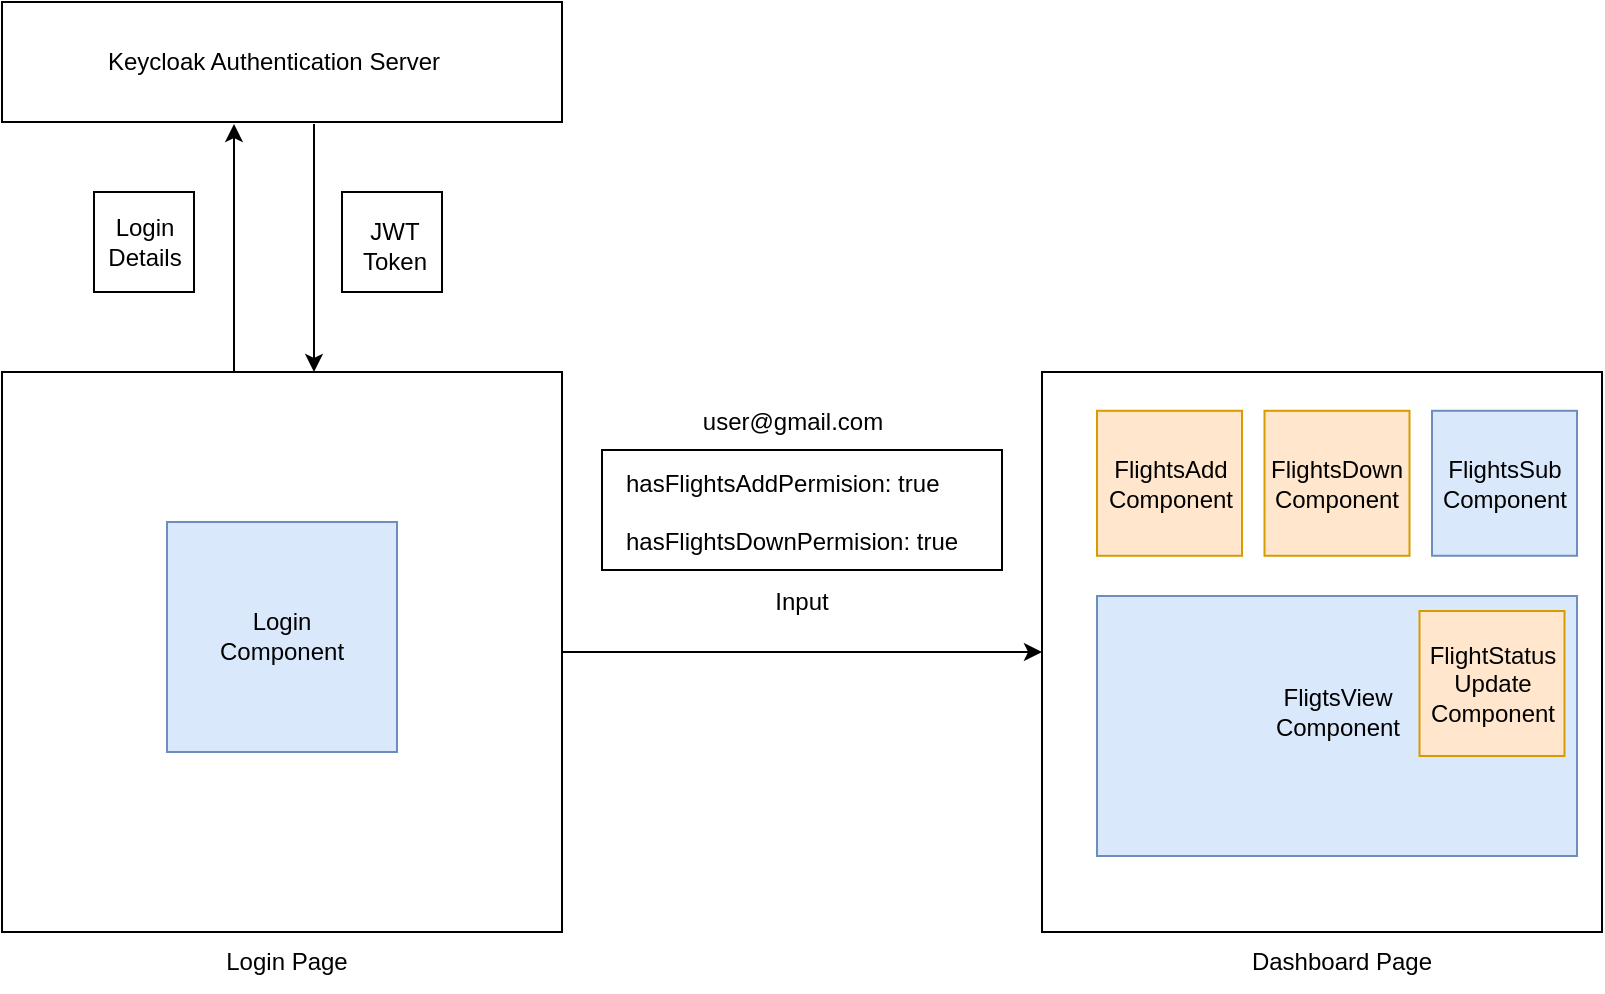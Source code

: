 <mxfile version="21.6.6" type="github" pages="2">
  <diagram name="Page-1" id="Gffe8G346MC-sbOflWHO">
    <mxGraphModel dx="954" dy="586" grid="1" gridSize="10" guides="1" tooltips="1" connect="1" arrows="1" fold="1" page="1" pageScale="1" pageWidth="850" pageHeight="1100" math="0" shadow="0">
      <root>
        <mxCell id="0" />
        <mxCell id="1" parent="0" />
        <mxCell id="YVuwnPP_vi3sLp1GF6mC-22" style="edgeStyle=orthogonalEdgeStyle;rounded=0;orthogonalLoop=1;jettySize=auto;html=1;exitX=1;exitY=0.5;exitDx=0;exitDy=0;entryX=0;entryY=0.5;entryDx=0;entryDy=0;" parent="1" source="YVuwnPP_vi3sLp1GF6mC-1" target="YVuwnPP_vi3sLp1GF6mC-10" edge="1">
          <mxGeometry relative="1" as="geometry" />
        </mxCell>
        <mxCell id="YVuwnPP_vi3sLp1GF6mC-37" style="edgeStyle=orthogonalEdgeStyle;rounded=0;orthogonalLoop=1;jettySize=auto;html=1;exitX=0.25;exitY=0;exitDx=0;exitDy=0;entryX=0.25;entryY=1;entryDx=0;entryDy=0;" parent="1" edge="1">
          <mxGeometry relative="1" as="geometry">
            <mxPoint x="140" y="280" as="sourcePoint" />
            <mxPoint x="140" y="156" as="targetPoint" />
          </mxGeometry>
        </mxCell>
        <mxCell id="YVuwnPP_vi3sLp1GF6mC-1" value="" style="whiteSpace=wrap;html=1;aspect=fixed;" parent="1" vertex="1">
          <mxGeometry x="24" y="280" width="280" height="280" as="geometry" />
        </mxCell>
        <mxCell id="YVuwnPP_vi3sLp1GF6mC-4" value="Login Page" style="text;html=1;strokeColor=none;fillColor=none;align=center;verticalAlign=middle;whiteSpace=wrap;rounded=0;" parent="1" vertex="1">
          <mxGeometry x="124" y="560" width="85" height="30" as="geometry" />
        </mxCell>
        <mxCell id="YVuwnPP_vi3sLp1GF6mC-5" value="" style="whiteSpace=wrap;html=1;aspect=fixed;fillColor=#dae8fc;strokeColor=#6c8ebf;" parent="1" vertex="1">
          <mxGeometry x="106.5" y="355" width="115" height="115" as="geometry" />
        </mxCell>
        <mxCell id="YVuwnPP_vi3sLp1GF6mC-6" value="Login Component" style="text;html=1;strokeColor=none;fillColor=none;align=center;verticalAlign=middle;whiteSpace=wrap;rounded=0;" parent="1" vertex="1">
          <mxGeometry x="134" y="396.5" width="60" height="30" as="geometry" />
        </mxCell>
        <mxCell id="YVuwnPP_vi3sLp1GF6mC-10" value="" style="whiteSpace=wrap;html=1;aspect=fixed;" parent="1" vertex="1">
          <mxGeometry x="544" y="280" width="280" height="280" as="geometry" />
        </mxCell>
        <mxCell id="YVuwnPP_vi3sLp1GF6mC-14" value="FlightsDown&lt;br&gt;Component" style="whiteSpace=wrap;html=1;aspect=fixed;fillColor=#ffe6cc;strokeColor=#d79b00;" parent="1" vertex="1">
          <mxGeometry x="655.25" y="299.39" width="72.5" height="72.5" as="geometry" />
        </mxCell>
        <mxCell id="YVuwnPP_vi3sLp1GF6mC-15" value="" style="rounded=0;whiteSpace=wrap;html=1;fillColor=#dae8fc;strokeColor=#6c8ebf;" parent="1" vertex="1">
          <mxGeometry x="571.5" y="392" width="240" height="130" as="geometry" />
        </mxCell>
        <mxCell id="YVuwnPP_vi3sLp1GF6mC-16" value="Dashboard Page" style="text;html=1;strokeColor=none;fillColor=none;align=center;verticalAlign=middle;whiteSpace=wrap;rounded=0;" parent="1" vertex="1">
          <mxGeometry x="634" y="560" width="120" height="30" as="geometry" />
        </mxCell>
        <mxCell id="YVuwnPP_vi3sLp1GF6mC-17" value="FligtsView Component" style="text;html=1;strokeColor=none;fillColor=none;align=center;verticalAlign=middle;whiteSpace=wrap;rounded=0;" parent="1" vertex="1">
          <mxGeometry x="646.5" y="430" width="90" height="40" as="geometry" />
        </mxCell>
        <mxCell id="YVuwnPP_vi3sLp1GF6mC-19" value="FlightsSub&lt;br&gt;Component" style="whiteSpace=wrap;html=1;aspect=fixed;fillColor=#dae8fc;strokeColor=#6c8ebf;" parent="1" vertex="1">
          <mxGeometry x="739" y="299.39" width="72.5" height="72.5" as="geometry" />
        </mxCell>
        <mxCell id="YVuwnPP_vi3sLp1GF6mC-20" value="FlightsAdd&lt;br&gt;Component" style="whiteSpace=wrap;html=1;aspect=fixed;fillColor=#ffe6cc;strokeColor=#d79b00;" parent="1" vertex="1">
          <mxGeometry x="571.5" y="299.39" width="72.5" height="72.5" as="geometry" />
        </mxCell>
        <mxCell id="YVuwnPP_vi3sLp1GF6mC-26" value="" style="rounded=0;whiteSpace=wrap;html=1;" parent="1" vertex="1">
          <mxGeometry x="324" y="319" width="200" height="60" as="geometry" />
        </mxCell>
        <mxCell id="YVuwnPP_vi3sLp1GF6mC-28" value="hasFlightsAddPermision: true&lt;br&gt;&lt;br&gt;hasFlightsDownPermision: true" style="text;html=1;strokeColor=none;fillColor=none;align=left;verticalAlign=middle;whiteSpace=wrap;rounded=0;" parent="1" vertex="1">
          <mxGeometry x="334" y="320" width="180" height="60" as="geometry" />
        </mxCell>
        <mxCell id="YVuwnPP_vi3sLp1GF6mC-29" value="Input" style="text;html=1;strokeColor=none;fillColor=none;align=center;verticalAlign=middle;whiteSpace=wrap;rounded=0;" parent="1" vertex="1">
          <mxGeometry x="394" y="380" width="60" height="30" as="geometry" />
        </mxCell>
        <mxCell id="YVuwnPP_vi3sLp1GF6mC-30" value="user@gmail.com" style="text;html=1;align=center;verticalAlign=middle;resizable=0;points=[];autosize=1;strokeColor=none;fillColor=none;" parent="1" vertex="1">
          <mxGeometry x="364" y="290" width="110" height="30" as="geometry" />
        </mxCell>
        <mxCell id="YVuwnPP_vi3sLp1GF6mC-36" style="edgeStyle=orthogonalEdgeStyle;rounded=0;orthogonalLoop=1;jettySize=auto;html=1;exitX=0.5;exitY=1;exitDx=0;exitDy=0;" parent="1" edge="1">
          <mxGeometry relative="1" as="geometry">
            <mxPoint x="180" y="156" as="sourcePoint" />
            <mxPoint x="180" y="280" as="targetPoint" />
          </mxGeometry>
        </mxCell>
        <mxCell id="YVuwnPP_vi3sLp1GF6mC-33" value="" style="rounded=0;whiteSpace=wrap;html=1;" parent="1" vertex="1">
          <mxGeometry x="24" y="95" width="280" height="60" as="geometry" />
        </mxCell>
        <mxCell id="YVuwnPP_vi3sLp1GF6mC-39" value="" style="whiteSpace=wrap;html=1;aspect=fixed;" parent="1" vertex="1">
          <mxGeometry x="194" y="190" width="50" height="50" as="geometry" />
        </mxCell>
        <mxCell id="YVuwnPP_vi3sLp1GF6mC-40" value="JWT &lt;br&gt;Token" style="text;html=1;strokeColor=none;fillColor=none;align=center;verticalAlign=middle;whiteSpace=wrap;rounded=0;" parent="1" vertex="1">
          <mxGeometry x="200" y="202.5" width="41" height="28.5" as="geometry" />
        </mxCell>
        <mxCell id="YVuwnPP_vi3sLp1GF6mC-44" value="" style="whiteSpace=wrap;html=1;aspect=fixed;" parent="1" vertex="1">
          <mxGeometry x="70" y="190" width="50" height="50" as="geometry" />
        </mxCell>
        <mxCell id="YVuwnPP_vi3sLp1GF6mC-45" value="Login&lt;br&gt;Details" style="text;html=1;strokeColor=none;fillColor=none;align=center;verticalAlign=middle;whiteSpace=wrap;rounded=0;" parent="1" vertex="1">
          <mxGeometry x="77.5" y="200" width="35" height="30" as="geometry" />
        </mxCell>
        <mxCell id="ycXDo4jQV8SaUsR_zP4D-1" value="FlightStatus&lt;br&gt;Update&lt;br&gt;Component" style="whiteSpace=wrap;html=1;aspect=fixed;fillColor=#ffe6cc;strokeColor=#d79b00;" vertex="1" parent="1">
          <mxGeometry x="732.75" y="399.5" width="72.5" height="72.5" as="geometry" />
        </mxCell>
        <mxCell id="ycXDo4jQV8SaUsR_zP4D-3" value="Keycloak Authentication Server" style="text;html=1;strokeColor=none;fillColor=none;align=center;verticalAlign=middle;whiteSpace=wrap;rounded=0;" vertex="1" parent="1">
          <mxGeometry x="40" y="110" width="240" height="30" as="geometry" />
        </mxCell>
      </root>
    </mxGraphModel>
  </diagram>
  <diagram id="9KOBDQM0HargLcvKK8-H" name="Page-2">
    <mxGraphModel dx="1804" dy="1686" grid="1" gridSize="10" guides="1" tooltips="1" connect="1" arrows="1" fold="1" page="1" pageScale="1" pageWidth="850" pageHeight="1100" math="0" shadow="0">
      <root>
        <mxCell id="0" />
        <mxCell id="1" parent="0" />
        <mxCell id="SImb_6ckYG8mb7-BOLM_-6" value="" style="edgeStyle=orthogonalEdgeStyle;rounded=0;orthogonalLoop=1;jettySize=auto;html=1;" edge="1" parent="1" source="SImb_6ckYG8mb7-BOLM_-4" target="SImb_6ckYG8mb7-BOLM_-5">
          <mxGeometry relative="1" as="geometry" />
        </mxCell>
        <mxCell id="ogkIy6N52XlVA3UfWJZ5-8" style="edgeStyle=orthogonalEdgeStyle;rounded=0;orthogonalLoop=1;jettySize=auto;html=1;exitX=0.5;exitY=1;exitDx=0;exitDy=0;entryX=0;entryY=0.5;entryDx=0;entryDy=0;" edge="1" parent="1" source="SImb_6ckYG8mb7-BOLM_-4" target="ogkIy6N52XlVA3UfWJZ5-1">
          <mxGeometry relative="1" as="geometry" />
        </mxCell>
        <mxCell id="SImb_6ckYG8mb7-BOLM_-4" value="User" style="rounded=0;whiteSpace=wrap;html=1;" vertex="1" parent="1">
          <mxGeometry x="40" y="-920" width="120" height="40" as="geometry" />
        </mxCell>
        <mxCell id="ogkIy6N52XlVA3UfWJZ5-35" style="edgeStyle=orthogonalEdgeStyle;rounded=0;orthogonalLoop=1;jettySize=auto;html=1;exitX=1;exitY=0.5;exitDx=0;exitDy=0;" edge="1" parent="1" source="SImb_6ckYG8mb7-BOLM_-5">
          <mxGeometry relative="1" as="geometry">
            <mxPoint x="590" y="-900" as="targetPoint" />
          </mxGeometry>
        </mxCell>
        <mxCell id="SImb_6ckYG8mb7-BOLM_-5" value="Home&lt;br&gt;Page" style="whiteSpace=wrap;html=1;aspect=fixed;" vertex="1" parent="1">
          <mxGeometry x="220" y="-940" width="80" height="80" as="geometry" />
        </mxCell>
        <mxCell id="SImb_6ckYG8mb7-BOLM_-7" value="Client Web App" style="text;html=1;align=center;verticalAlign=middle;resizable=0;points=[];autosize=1;strokeColor=none;fillColor=none;" vertex="1" parent="1">
          <mxGeometry x="205" y="-865" width="110" height="30" as="geometry" />
        </mxCell>
        <mxCell id="ogkIy6N52XlVA3UfWJZ5-39" style="edgeStyle=orthogonalEdgeStyle;rounded=0;orthogonalLoop=1;jettySize=auto;html=1;exitX=0.5;exitY=0;exitDx=0;exitDy=0;entryX=1;entryY=0.5;entryDx=0;entryDy=0;" edge="1" parent="1" source="SImb_6ckYG8mb7-BOLM_-8" target="ogkIy6N52XlVA3UfWJZ5-1">
          <mxGeometry relative="1" as="geometry" />
        </mxCell>
        <mxCell id="ogkIy6N52XlVA3UfWJZ5-42" style="edgeStyle=orthogonalEdgeStyle;rounded=0;orthogonalLoop=1;jettySize=auto;html=1;exitX=0.25;exitY=0;exitDx=0;exitDy=0;entryX=1;entryY=0.5;entryDx=0;entryDy=0;" edge="1" parent="1">
          <mxGeometry relative="1" as="geometry">
            <mxPoint x="593.75" y="-709.995" as="sourcePoint" />
            <mxPoint x="282" y="-678.37" as="targetPoint" />
            <Array as="points">
              <mxPoint x="594" y="-678" />
            </Array>
          </mxGeometry>
        </mxCell>
        <mxCell id="SImb_6ckYG8mb7-BOLM_-8" value="Keycloak Authentication Server" style="shape=process;whiteSpace=wrap;html=1;backgroundOutline=1;rotation=-90;" vertex="1" parent="1">
          <mxGeometry x="465" y="-836" width="317.5" height="60" as="geometry" />
        </mxCell>
        <mxCell id="ogkIy6N52XlVA3UfWJZ5-40" style="edgeStyle=orthogonalEdgeStyle;rounded=0;orthogonalLoop=1;jettySize=auto;html=1;exitX=1;exitY=0.75;exitDx=0;exitDy=0;" edge="1" parent="1" source="ogkIy6N52XlVA3UfWJZ5-1">
          <mxGeometry relative="1" as="geometry">
            <mxPoint x="590" y="-777" as="targetPoint" />
          </mxGeometry>
        </mxCell>
        <mxCell id="ogkIy6N52XlVA3UfWJZ5-1" value="" style="whiteSpace=wrap;html=1;aspect=fixed;" vertex="1" parent="1">
          <mxGeometry x="360" y="-860" width="110" height="110" as="geometry" />
        </mxCell>
        <mxCell id="ogkIy6N52XlVA3UfWJZ5-4" value="&lt;b&gt;Keycloak SSO&lt;/b&gt;" style="text;html=1;align=center;verticalAlign=middle;resizable=0;points=[];autosize=1;strokeColor=none;fillColor=none;" vertex="1" parent="1">
          <mxGeometry x="365" y="-755" width="100" height="30" as="geometry" />
        </mxCell>
        <mxCell id="ogkIy6N52XlVA3UfWJZ5-5" value="Login&lt;br&gt;Page" style="whiteSpace=wrap;html=1;aspect=fixed;" vertex="1" parent="1">
          <mxGeometry x="380" y="-840" width="70" height="70" as="geometry" />
        </mxCell>
        <mxCell id="ogkIy6N52XlVA3UfWJZ5-27" value="Authenticate &lt;br&gt;user and Authorize&lt;br&gt;based on defined&amp;nbsp;&lt;br&gt;roles" style="text;html=1;align=left;verticalAlign=middle;resizable=0;points=[];autosize=1;strokeColor=none;fillColor=none;" vertex="1" parent="1">
          <mxGeometry x="690" y="-886" width="120" height="70" as="geometry" />
        </mxCell>
        <mxCell id="ogkIy6N52XlVA3UfWJZ5-28" value="username / password" style="text;html=1;align=center;verticalAlign=middle;resizable=0;points=[];autosize=1;strokeColor=none;fillColor=none;" vertex="1" parent="1">
          <mxGeometry x="142" y="-828" width="140" height="30" as="geometry" />
        </mxCell>
        <mxCell id="ogkIy6N52XlVA3UfWJZ5-29" value="selan =&amp;gt; admin" style="text;html=1;strokeColor=none;fillColor=none;align=left;verticalAlign=middle;whiteSpace=wrap;rounded=0;" vertex="1" parent="1">
          <mxGeometry x="700" y="-790" width="110" height="30" as="geometry" />
        </mxCell>
        <mxCell id="ogkIy6N52XlVA3UfWJZ5-30" value="deemantha =&amp;gt; user" style="text;html=1;strokeColor=none;fillColor=none;align=center;verticalAlign=middle;whiteSpace=wrap;rounded=0;" vertex="1" parent="1">
          <mxGeometry x="700" y="-760" width="110" height="30" as="geometry" />
        </mxCell>
        <mxCell id="ogkIy6N52XlVA3UfWJZ5-45" value="Redirect to client app with &lt;b&gt;roles&lt;/b&gt;" style="text;html=1;strokeColor=none;fillColor=none;align=center;verticalAlign=middle;whiteSpace=wrap;rounded=0;" vertex="1" parent="1">
          <mxGeometry x="352" y="-705" width="180" height="30" as="geometry" />
        </mxCell>
        <mxCell id="ogkIy6N52XlVA3UfWJZ5-49" value="Authenticate" style="text;html=1;strokeColor=none;fillColor=none;align=center;verticalAlign=middle;whiteSpace=wrap;rounded=0;" vertex="1" parent="1">
          <mxGeometry x="500" y="-781" width="60" height="30" as="geometry" />
        </mxCell>
        <mxCell id="ogkIy6N52XlVA3UfWJZ5-50" value="Return SSO" style="text;html=1;strokeColor=none;fillColor=none;align=center;verticalAlign=middle;whiteSpace=wrap;rounded=0;" vertex="1" parent="1">
          <mxGeometry x="500" y="-830" width="70" height="30" as="geometry" />
        </mxCell>
        <mxCell id="GH33mf6JBHMJBUTD5oJG-17" style="edgeStyle=orthogonalEdgeStyle;rounded=0;orthogonalLoop=1;jettySize=auto;html=1;exitX=1;exitY=0.75;exitDx=0;exitDy=0;entryX=-0.05;entryY=0.44;entryDx=0;entryDy=0;entryPerimeter=0;" edge="1" parent="1" source="GH33mf6JBHMJBUTD5oJG-1" target="GH33mf6JBHMJBUTD5oJG-11">
          <mxGeometry relative="1" as="geometry" />
        </mxCell>
        <mxCell id="GH33mf6JBHMJBUTD5oJG-1" value="" style="whiteSpace=wrap;html=1;aspect=fixed;" vertex="1" parent="1">
          <mxGeometry x="10" y="-776" width="270" height="270" as="geometry" />
        </mxCell>
        <mxCell id="GH33mf6JBHMJBUTD5oJG-2" value="FlightsDown&lt;br&gt;Component&lt;br&gt;&lt;b&gt;isAdmin&lt;/b&gt;" style="whiteSpace=wrap;html=1;aspect=fixed;fillColor=#ffe6cc;strokeColor=#d79b00;" vertex="1" parent="1">
          <mxGeometry x="111.25" y="-756.61" width="72.5" height="72.5" as="geometry" />
        </mxCell>
        <mxCell id="GH33mf6JBHMJBUTD5oJG-3" value="" style="rounded=0;whiteSpace=wrap;html=1;fillColor=#dae8fc;strokeColor=#6c8ebf;" vertex="1" parent="1">
          <mxGeometry x="27.5" y="-664" width="240" height="130" as="geometry" />
        </mxCell>
        <mxCell id="GH33mf6JBHMJBUTD5oJG-4" value="FlightsSub&lt;br&gt;Component" style="whiteSpace=wrap;html=1;aspect=fixed;fillColor=#dae8fc;strokeColor=#6c8ebf;" vertex="1" parent="1">
          <mxGeometry x="195" y="-756.61" width="72.5" height="72.5" as="geometry" />
        </mxCell>
        <mxCell id="GH33mf6JBHMJBUTD5oJG-5" value="FlightsAdd&lt;br&gt;Component&lt;br&gt;&lt;b&gt;isAdmin&lt;/b&gt;" style="whiteSpace=wrap;html=1;aspect=fixed;fillColor=#ffe6cc;strokeColor=#d79b00;" vertex="1" parent="1">
          <mxGeometry x="27.5" y="-756.61" width="72.5" height="72.5" as="geometry" />
        </mxCell>
        <mxCell id="GH33mf6JBHMJBUTD5oJG-6" value="FlightStatus&lt;br&gt;Update&lt;br&gt;Component&lt;br&gt;&lt;b&gt;isAdmin&lt;/b&gt;" style="whiteSpace=wrap;html=1;aspect=fixed;fillColor=#ffe6cc;strokeColor=#d79b00;" vertex="1" parent="1">
          <mxGeometry x="188.75" y="-656.5" width="72.5" height="72.5" as="geometry" />
        </mxCell>
        <mxCell id="GH33mf6JBHMJBUTD5oJG-7" value="Dashboard Page" style="text;html=1;align=center;verticalAlign=middle;resizable=0;points=[];autosize=1;strokeColor=none;fillColor=none;" vertex="1" parent="1">
          <mxGeometry x="78.75" y="-506" width="110" height="30" as="geometry" />
        </mxCell>
        <mxCell id="GH33mf6JBHMJBUTD5oJG-9" value="&amp;nbsp;Role Based Access Control Mechanism" style="text;html=1;align=center;verticalAlign=middle;resizable=0;points=[];autosize=1;strokeColor=none;fillColor=none;" vertex="1" parent="1">
          <mxGeometry x="322" y="-680" width="240" height="30" as="geometry" />
        </mxCell>
        <mxCell id="GH33mf6JBHMJBUTD5oJG-10" value="&lt;h1&gt;FrontEnd&lt;/h1&gt;" style="text;html=1;strokeColor=none;fillColor=none;spacing=5;spacingTop=-20;whiteSpace=wrap;overflow=hidden;rounded=0;" vertex="1" parent="1">
          <mxGeometry x="15" y="-1020" width="130" height="40" as="geometry" />
        </mxCell>
        <mxCell id="GH33mf6JBHMJBUTD5oJG-18" style="edgeStyle=orthogonalEdgeStyle;rounded=0;orthogonalLoop=1;jettySize=auto;html=1;exitX=0;exitY=0.75;exitDx=0;exitDy=0;entryX=1.007;entryY=0.852;entryDx=0;entryDy=0;entryPerimeter=0;" edge="1" parent="1" source="GH33mf6JBHMJBUTD5oJG-11" target="GH33mf6JBHMJBUTD5oJG-1">
          <mxGeometry relative="1" as="geometry" />
        </mxCell>
        <mxCell id="GH33mf6JBHMJBUTD5oJG-11" value="RESTful&lt;br&gt;APIs" style="whiteSpace=wrap;html=1;aspect=fixed;" vertex="1" parent="1">
          <mxGeometry x="440" y="-620" width="100" height="100" as="geometry" />
        </mxCell>
        <mxCell id="GH33mf6JBHMJBUTD5oJG-19" value="Request" style="text;html=1;strokeColor=none;fillColor=none;align=center;verticalAlign=middle;whiteSpace=wrap;rounded=0;" vertex="1" parent="1">
          <mxGeometry x="300" y="-603" width="110" height="30" as="geometry" />
        </mxCell>
        <mxCell id="GH33mf6JBHMJBUTD5oJG-20" value="Response" style="text;html=1;strokeColor=none;fillColor=none;align=center;verticalAlign=middle;whiteSpace=wrap;rounded=0;" vertex="1" parent="1">
          <mxGeometry x="310" y="-550" width="110" height="30" as="geometry" />
        </mxCell>
        <mxCell id="GH33mf6JBHMJBUTD5oJG-21" value="Backend" style="text;html=1;align=center;verticalAlign=middle;resizable=0;points=[];autosize=1;strokeColor=none;fillColor=none;" vertex="1" parent="1">
          <mxGeometry x="454" y="-524" width="70" height="30" as="geometry" />
        </mxCell>
        <mxCell id="GH33mf6JBHMJBUTD5oJG-22" value="&lt;h1&gt;BackEnd&lt;/h1&gt;" style="text;html=1;strokeColor=none;fillColor=none;spacing=5;spacingTop=-20;whiteSpace=wrap;overflow=hidden;rounded=0;" vertex="1" parent="1">
          <mxGeometry x="15" y="-370" width="130" height="40" as="geometry" />
        </mxCell>
        <mxCell id="GH33mf6JBHMJBUTD5oJG-37" style="edgeStyle=orthogonalEdgeStyle;rounded=0;orthogonalLoop=1;jettySize=auto;html=1;exitX=1;exitY=0.25;exitDx=0;exitDy=0;entryX=-0.003;entryY=0.32;entryDx=0;entryDy=0;entryPerimeter=0;" edge="1" parent="1" source="GH33mf6JBHMJBUTD5oJG-23" target="GH33mf6JBHMJBUTD5oJG-24">
          <mxGeometry relative="1" as="geometry" />
        </mxCell>
        <mxCell id="GH33mf6JBHMJBUTD5oJG-64" style="edgeStyle=orthogonalEdgeStyle;rounded=0;orthogonalLoop=1;jettySize=auto;html=1;exitX=0.25;exitY=1;exitDx=0;exitDy=0;entryX=0;entryY=0.5;entryDx=0;entryDy=0;" edge="1" parent="1" source="GH33mf6JBHMJBUTD5oJG-23" target="GH33mf6JBHMJBUTD5oJG-39">
          <mxGeometry relative="1" as="geometry">
            <mxPoint x="58" y="104" as="targetPoint" />
          </mxGeometry>
        </mxCell>
        <mxCell id="GH33mf6JBHMJBUTD5oJG-23" value="Ciient" style="whiteSpace=wrap;html=1;aspect=fixed;" vertex="1" parent="1">
          <mxGeometry x="30" y="-266" width="110" height="110" as="geometry" />
        </mxCell>
        <mxCell id="GH33mf6JBHMJBUTD5oJG-36" style="edgeStyle=orthogonalEdgeStyle;rounded=0;orthogonalLoop=1;jettySize=auto;html=1;exitX=0;exitY=0.5;exitDx=0;exitDy=0;entryX=1;entryY=0.5;entryDx=0;entryDy=0;" edge="1" parent="1" source="GH33mf6JBHMJBUTD5oJG-24" target="GH33mf6JBHMJBUTD5oJG-23">
          <mxGeometry relative="1" as="geometry" />
        </mxCell>
        <mxCell id="GH33mf6JBHMJBUTD5oJG-44" style="edgeStyle=orthogonalEdgeStyle;rounded=0;orthogonalLoop=1;jettySize=auto;html=1;exitX=1;exitY=0.5;exitDx=0;exitDy=0;entryX=0;entryY=0;entryDx=0;entryDy=52.5;entryPerimeter=0;" edge="1" parent="1" source="GH33mf6JBHMJBUTD5oJG-24" target="GH33mf6JBHMJBUTD5oJG-40">
          <mxGeometry relative="1" as="geometry" />
        </mxCell>
        <mxCell id="GH33mf6JBHMJBUTD5oJG-46" style="edgeStyle=orthogonalEdgeStyle;rounded=0;orthogonalLoop=1;jettySize=auto;html=1;exitX=0.5;exitY=1;exitDx=0;exitDy=0;entryX=0.517;entryY=-0.1;entryDx=0;entryDy=0;entryPerimeter=0;" edge="1" parent="1" source="GH33mf6JBHMJBUTD5oJG-24" target="GH33mf6JBHMJBUTD5oJG-42">
          <mxGeometry relative="1" as="geometry" />
        </mxCell>
        <mxCell id="GH33mf6JBHMJBUTD5oJG-24" value="flight-service" style="rounded=0;whiteSpace=wrap;html=1;" vertex="1" parent="1">
          <mxGeometry x="280" y="-286" width="330" height="150" as="geometry" />
        </mxCell>
        <mxCell id="GH33mf6JBHMJBUTD5oJG-31" value="&amp;nbsp;Update flight status" style="text;html=1;align=center;verticalAlign=middle;resizable=0;points=[];autosize=1;strokeColor=none;fillColor=none;" vertex="1" parent="1">
          <mxGeometry x="145" y="-263" width="130" height="30" as="geometry" />
        </mxCell>
        <mxCell id="GH33mf6JBHMJBUTD5oJG-32" value="Response Success" style="text;html=1;strokeColor=none;fillColor=none;align=center;verticalAlign=middle;whiteSpace=wrap;rounded=0;" vertex="1" parent="1">
          <mxGeometry x="160" y="-208" width="80" height="30" as="geometry" />
        </mxCell>
        <mxCell id="GH33mf6JBHMJBUTD5oJG-63" style="edgeStyle=orthogonalEdgeStyle;rounded=0;orthogonalLoop=1;jettySize=auto;html=1;exitX=0;exitY=0.25;exitDx=0;exitDy=0;entryX=0.75;entryY=1;entryDx=0;entryDy=0;" edge="1" parent="1" source="GH33mf6JBHMJBUTD5oJG-39" target="GH33mf6JBHMJBUTD5oJG-23">
          <mxGeometry relative="1" as="geometry" />
        </mxCell>
        <mxCell id="1lQhKN5wGcIRetbtzmCB-2" style="edgeStyle=orthogonalEdgeStyle;rounded=0;orthogonalLoop=1;jettySize=auto;html=1;exitX=0;exitY=0.75;exitDx=0;exitDy=0;entryX=1;entryY=0.5;entryDx=0;entryDy=0;" edge="1" parent="1" source="GH33mf6JBHMJBUTD5oJG-39" target="1lQhKN5wGcIRetbtzmCB-1">
          <mxGeometry relative="1" as="geometry">
            <mxPoint x="160" y="154" as="targetPoint" />
            <Array as="points">
              <mxPoint x="282" y="154" />
            </Array>
          </mxGeometry>
        </mxCell>
        <mxCell id="GH33mf6JBHMJBUTD5oJG-39" value="flight-notification-service" style="rounded=0;whiteSpace=wrap;html=1;" vertex="1" parent="1">
          <mxGeometry x="282" y="14" width="330" height="150" as="geometry" />
        </mxCell>
        <mxCell id="GH33mf6JBHMJBUTD5oJG-40" value="" style="shape=cylinder3;whiteSpace=wrap;html=1;boundedLbl=1;backgroundOutline=1;size=15;" vertex="1" parent="1">
          <mxGeometry x="710" y="-263" width="60" height="80" as="geometry" />
        </mxCell>
        <mxCell id="GH33mf6JBHMJBUTD5oJG-59" style="edgeStyle=orthogonalEdgeStyle;rounded=0;orthogonalLoop=1;jettySize=auto;html=1;exitX=0;exitY=0.5;exitDx=0;exitDy=0;exitPerimeter=0;entryX=0.994;entryY=0.4;entryDx=0;entryDy=0;entryPerimeter=0;" edge="1" parent="1" source="GH33mf6JBHMJBUTD5oJG-41" target="GH33mf6JBHMJBUTD5oJG-39">
          <mxGeometry relative="1" as="geometry" />
        </mxCell>
        <mxCell id="GH33mf6JBHMJBUTD5oJG-41" value="" style="shape=cylinder3;whiteSpace=wrap;html=1;boundedLbl=1;backgroundOutline=1;size=15;" vertex="1" parent="1">
          <mxGeometry x="710" y="34" width="60" height="80" as="geometry" />
        </mxCell>
        <mxCell id="GH33mf6JBHMJBUTD5oJG-49" style="edgeStyle=orthogonalEdgeStyle;rounded=0;orthogonalLoop=1;jettySize=auto;html=1;exitX=0.25;exitY=0;exitDx=0;exitDy=0;entryX=0.385;entryY=1.02;entryDx=0;entryDy=0;entryPerimeter=0;" edge="1" parent="1">
          <mxGeometry relative="1" as="geometry">
            <mxPoint x="425" y="-96" as="sourcePoint" />
            <mxPoint x="422.05" y="-133" as="targetPoint" />
          </mxGeometry>
        </mxCell>
        <mxCell id="GH33mf6JBHMJBUTD5oJG-51" style="edgeStyle=orthogonalEdgeStyle;rounded=0;orthogonalLoop=1;jettySize=auto;html=1;exitX=0.5;exitY=1;exitDx=0;exitDy=0;entryX=0.479;entryY=0.007;entryDx=0;entryDy=0;entryPerimeter=0;" edge="1" parent="1" source="GH33mf6JBHMJBUTD5oJG-42" target="GH33mf6JBHMJBUTD5oJG-39">
          <mxGeometry relative="1" as="geometry" />
        </mxCell>
        <mxCell id="GH33mf6JBHMJBUTD5oJG-42" value="Message Broker" style="shape=process;whiteSpace=wrap;html=1;backgroundOutline=1;fillColor=#dae8fc;strokeColor=#6c8ebf;" vertex="1" parent="1">
          <mxGeometry x="380" y="-96" width="120" height="60" as="geometry" />
        </mxCell>
        <mxCell id="GH33mf6JBHMJBUTD5oJG-45" value="Persist Chnage" style="text;html=1;strokeColor=none;fillColor=none;align=center;verticalAlign=middle;whiteSpace=wrap;rounded=0;" vertex="1" parent="1">
          <mxGeometry x="610" y="-238" width="100" height="30" as="geometry" />
        </mxCell>
        <mxCell id="GH33mf6JBHMJBUTD5oJG-47" value="Rabit MQ" style="text;html=1;strokeColor=none;fillColor=none;align=center;verticalAlign=middle;whiteSpace=wrap;rounded=0;" vertex="1" parent="1">
          <mxGeometry x="505" y="-81" width="60" height="30" as="geometry" />
        </mxCell>
        <mxCell id="GH33mf6JBHMJBUTD5oJG-48" value="Producer send message to broker" style="text;html=1;align=center;verticalAlign=middle;resizable=0;points=[];autosize=1;strokeColor=none;fillColor=none;" vertex="1" parent="1">
          <mxGeometry x="444" y="-136" width="200" height="30" as="geometry" />
        </mxCell>
        <mxCell id="GH33mf6JBHMJBUTD5oJG-50" value="Consumer receive message from broker" style="text;html=1;align=center;verticalAlign=middle;resizable=0;points=[];autosize=1;strokeColor=none;fillColor=none;" vertex="1" parent="1">
          <mxGeometry x="213" y="-26" width="240" height="30" as="geometry" />
        </mxCell>
        <mxCell id="GH33mf6JBHMJBUTD5oJG-52" value="Acknowledge" style="text;html=1;strokeColor=none;fillColor=none;align=center;verticalAlign=middle;whiteSpace=wrap;rounded=0;" vertex="1" parent="1">
          <mxGeometry x="349" y="-136" width="60" height="30" as="geometry" />
        </mxCell>
        <mxCell id="GH33mf6JBHMJBUTD5oJG-56" value="Get subscribers" style="text;html=1;align=center;verticalAlign=middle;resizable=0;points=[];autosize=1;strokeColor=none;fillColor=none;" vertex="1" parent="1">
          <mxGeometry x="608" y="47" width="110" height="30" as="geometry" />
        </mxCell>
        <mxCell id="GH33mf6JBHMJBUTD5oJG-65" value="Add Subscribers&lt;br&gt;" style="text;html=1;strokeColor=none;fillColor=none;align=center;verticalAlign=middle;whiteSpace=wrap;rounded=0;" vertex="1" parent="1">
          <mxGeometry x="119.75" y="-81" width="60" height="30" as="geometry" />
        </mxCell>
        <mxCell id="GH33mf6JBHMJBUTD5oJG-66" value="Response Success" style="text;html=1;strokeColor=none;fillColor=none;align=center;verticalAlign=middle;whiteSpace=wrap;rounded=0;" vertex="1" parent="1">
          <mxGeometry x="-10" y="-76" width="60" height="30" as="geometry" />
        </mxCell>
        <mxCell id="1lQhKN5wGcIRetbtzmCB-1" value="Send Emails" style="rounded=0;whiteSpace=wrap;html=1;" vertex="1" parent="1">
          <mxGeometry x="30" y="124" width="120" height="60" as="geometry" />
        </mxCell>
      </root>
    </mxGraphModel>
  </diagram>
</mxfile>
